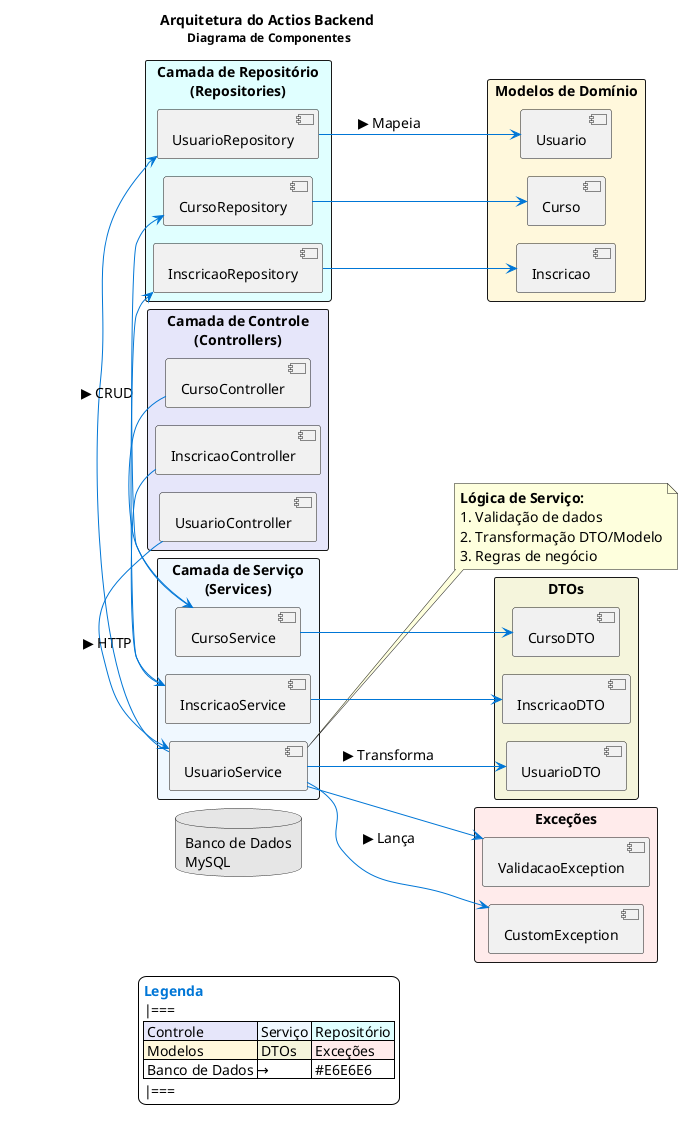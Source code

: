@startuml
!pragma layout smetana
left to right direction
skinparam monochrome false
skinparam backgroundColor #FFFFFF
skinparam defaultFontName Arial
skinparam defaultFontSize 14
skinparam shadowing false
skinparam packageStyle rectangle
skinparam arrowColor #0076D6

title **Arquitetura do Actios Backend** \n<size:12>Diagrama de Componentes</size>

package "Camada de Controle\n(Controllers)" #E6E6FA {
    [UsuarioController]
    [CursoController]
    [InscricaoController]
}

package "Camada de Serviço\n(Services)" #F0F8FF {
    [UsuarioService]
    [CursoService]
    [InscricaoService]
}

package "Camada de Repositório\n(Repositories)" #E0FFFF {
    [UsuarioRepository]
    [CursoRepository]
    [InscricaoRepository]
}

database "Banco de Dados\nMySQL" #E6E6E6

package "Modelos de Domínio" #FFF8DC {
    [Usuario]
    [Curso]
    [Inscricao]
}

package "DTOs" #F5F5DC {
    [UsuarioDTO]
    [CursoDTO]
    [InscricaoDTO]
}

package "Exceções" #FFEBEB {
    [CustomException]
    [ValidacaoException]
}

' --- Fluxos ---
[UsuarioController] -> [UsuarioService] : "▶ HTTP"
[CursoController] -> [CursoService]
[InscricaoController] -> [InscricaoService]

[UsuarioService] -> [UsuarioRepository] : "▶ CRUD"
[CursoService] -> [CursoRepository]
[InscricaoService] -> [InscricaoRepository]

[UsuarioRepository] --> [Usuario] : "▶ Mapeia"
[CursoRepository] --> [Curso]
[InscricaoRepository] --> [Inscricao]

[UsuarioService] --> [UsuarioDTO] : "▶ Transforma"
[CursoService] --> [CursoDTO]
[InscricaoService] --> [InscricaoDTO]

[UsuarioService] --> [CustomException] : "▶ Lança"
[UsuarioService] --> [ValidacaoException]

legend bottom center
<font color=#0076D6>**Legenda**</font>
|===
|<#E6E6FA> Controle | <#F0F8FF> Serviço | <#E0FFFF> Repositório |
|<#FFF8DC> Modelos | <#F5F5DC> DTOs | <#FFEBEB> Exceções |
| Banco de Dados |→| #E6E6E6 |
|===
end legend

note right of [UsuarioService]
  <b>Lógica de Serviço:</b>
  1. Validação de dados
  2. Transformação DTO/Modelo
  3. Regras de negócio
end note
@enduml